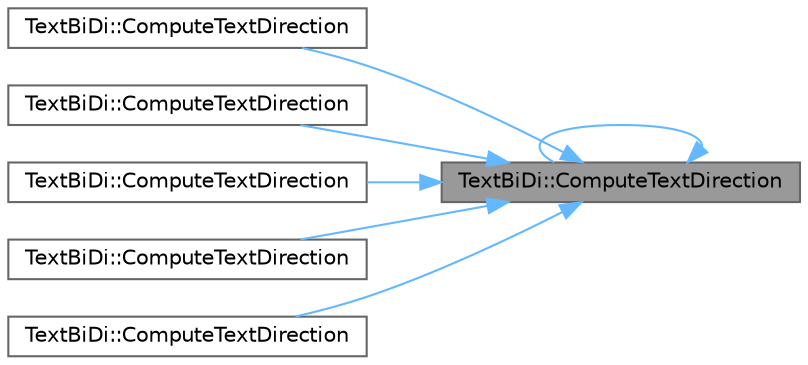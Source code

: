 digraph "TextBiDi::ComputeTextDirection"
{
 // INTERACTIVE_SVG=YES
 // LATEX_PDF_SIZE
  bgcolor="transparent";
  edge [fontname=Helvetica,fontsize=10,labelfontname=Helvetica,labelfontsize=10];
  node [fontname=Helvetica,fontsize=10,shape=box,height=0.2,width=0.4];
  rankdir="RL";
  Node1 [id="Node000001",label="TextBiDi::ComputeTextDirection",height=0.2,width=0.4,color="gray40", fillcolor="grey60", style="filled", fontcolor="black",tooltip="Utility function which will compute the reading direction of the given text."];
  Node1 -> Node2 [id="edge1_Node000001_Node000002",dir="back",color="steelblue1",style="solid",tooltip=" "];
  Node2 [id="Node000002",label="TextBiDi::ComputeTextDirection",height=0.2,width=0.4,color="grey40", fillcolor="white", style="filled",URL="$db/d5d/namespaceTextBiDi.html#a7a933157852bb2b3247e28f21fabb769",tooltip=" "];
  Node1 -> Node3 [id="edge2_Node000001_Node000003",dir="back",color="steelblue1",style="solid",tooltip=" "];
  Node3 [id="Node000003",label="TextBiDi::ComputeTextDirection",height=0.2,width=0.4,color="grey40", fillcolor="white", style="filled",URL="$db/d5d/namespaceTextBiDi.html#af80abb67ccc21753f92884c3ae183892",tooltip=" "];
  Node1 -> Node1 [id="edge3_Node000001_Node000001",dir="back",color="steelblue1",style="solid",tooltip=" "];
  Node1 -> Node4 [id="edge4_Node000001_Node000004",dir="back",color="steelblue1",style="solid",tooltip=" "];
  Node4 [id="Node000004",label="TextBiDi::ComputeTextDirection",height=0.2,width=0.4,color="grey40", fillcolor="white", style="filled",URL="$db/d5d/namespaceTextBiDi.html#accfcad2ed0d345bcfa395cceedcfed57",tooltip="Utility function which will compute the reading direction of the given text, as well as populate any ..."];
  Node1 -> Node5 [id="edge5_Node000001_Node000005",dir="back",color="steelblue1",style="solid",tooltip=" "];
  Node5 [id="Node000005",label="TextBiDi::ComputeTextDirection",height=0.2,width=0.4,color="grey40", fillcolor="white", style="filled",URL="$db/d5d/namespaceTextBiDi.html#ae562c4c4725268b058653e3cc7834949",tooltip=" "];
  Node1 -> Node6 [id="edge6_Node000001_Node000006",dir="back",color="steelblue1",style="solid",tooltip=" "];
  Node6 [id="Node000006",label="TextBiDi::ComputeTextDirection",height=0.2,width=0.4,color="grey40", fillcolor="white", style="filled",URL="$db/d5d/namespaceTextBiDi.html#ae925049af93370d9a75b1cda3c29f8c7",tooltip=" "];
}
